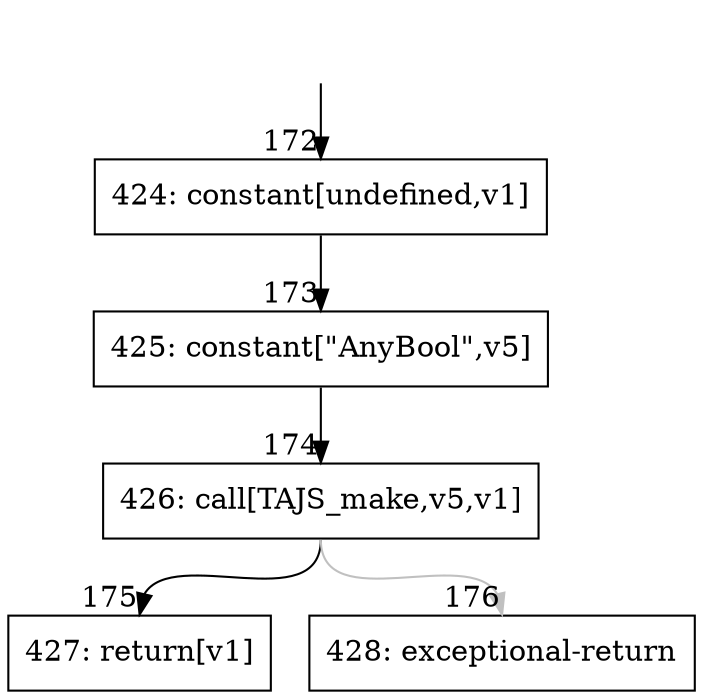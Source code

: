 digraph {
rankdir="TD"
BB_entry13[shape=none,label=""];
BB_entry13 -> BB172 [tailport=s, headport=n, headlabel="    172"]
BB172 [shape=record label="{424: constant[undefined,v1]}" ] 
BB172 -> BB173 [tailport=s, headport=n, headlabel="      173"]
BB173 [shape=record label="{425: constant[\"AnyBool\",v5]}" ] 
BB173 -> BB174 [tailport=s, headport=n, headlabel="      174"]
BB174 [shape=record label="{426: call[TAJS_make,v5,v1]}" ] 
BB174 -> BB175 [tailport=s, headport=n, headlabel="      175"]
BB174 -> BB176 [tailport=s, headport=n, color=gray, headlabel="      176"]
BB175 [shape=record label="{427: return[v1]}" ] 
BB176 [shape=record label="{428: exceptional-return}" ] 
}
